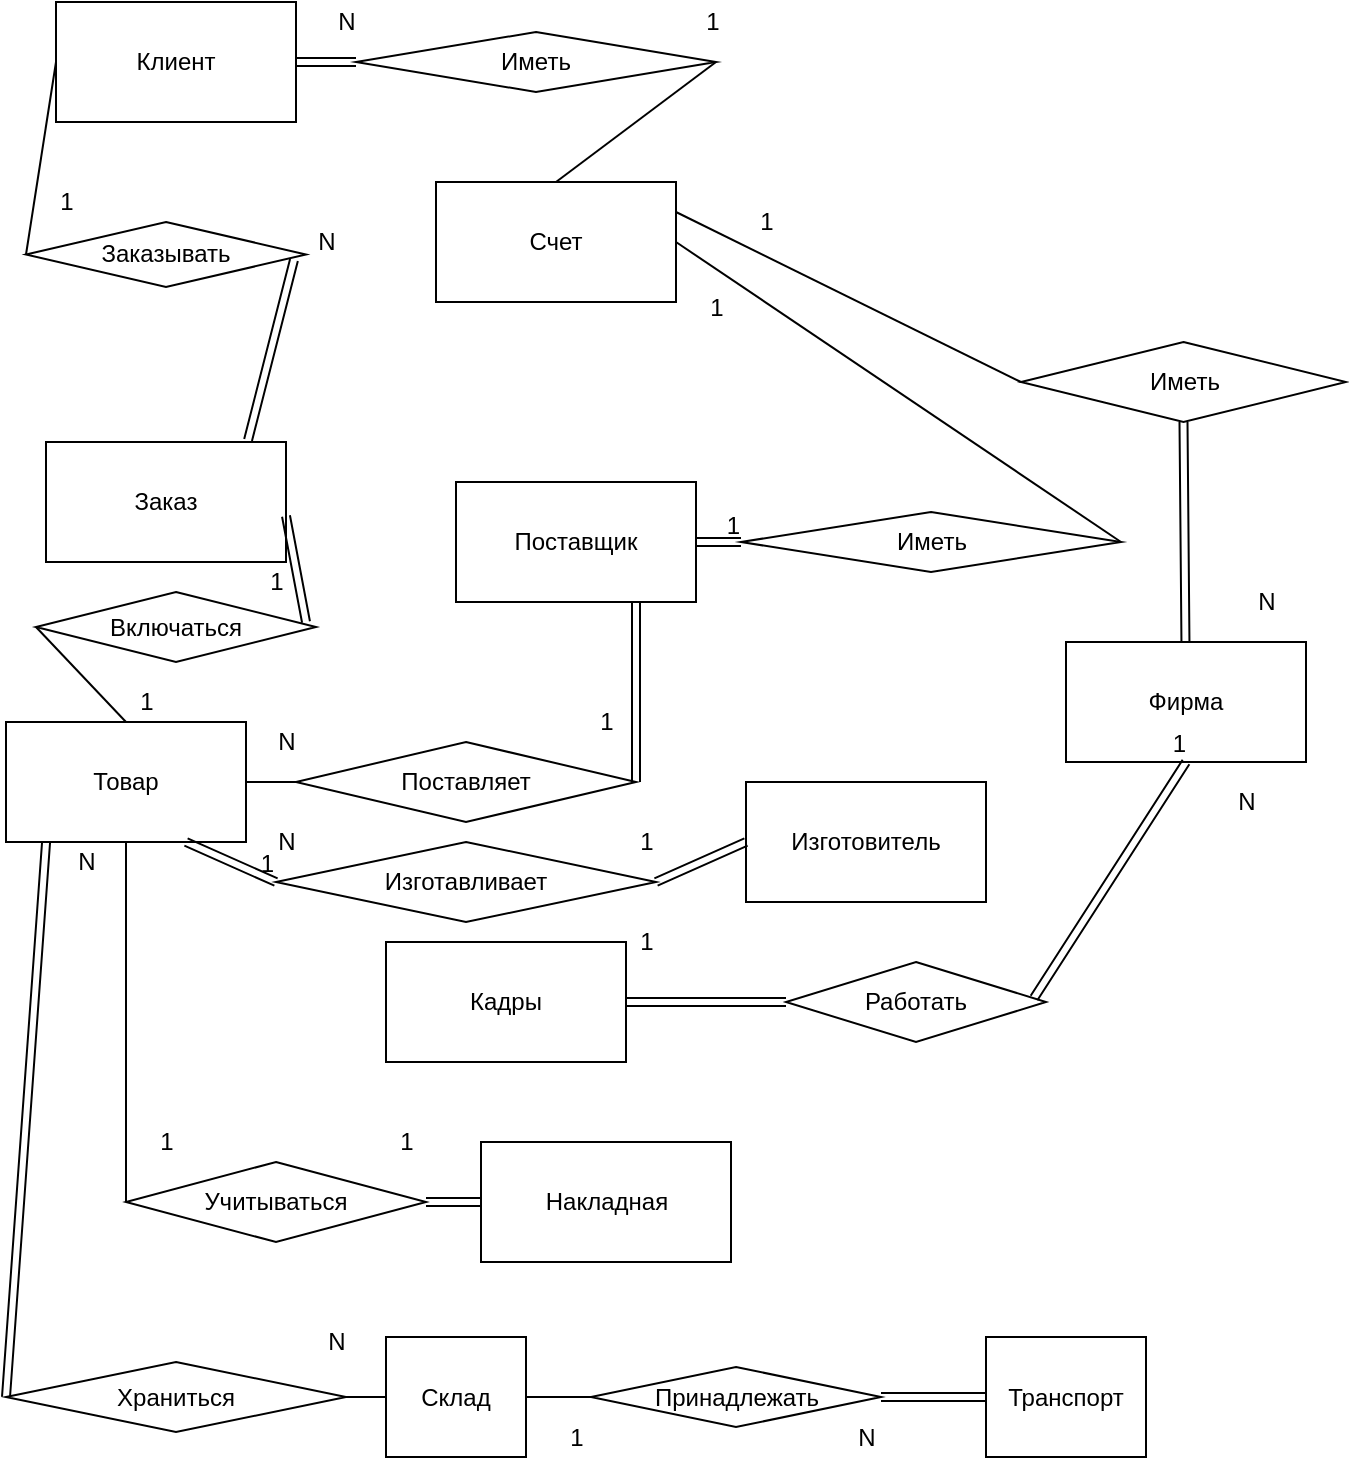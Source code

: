 <mxfile version="14.6.13" type="device"><diagram id="R2lEEEUBdFMjLlhIrx00" name="Page-1"><mxGraphModel dx="1086" dy="1886" grid="1" gridSize="10" guides="1" tooltips="1" connect="1" arrows="1" fold="1" page="1" pageScale="1" pageWidth="850" pageHeight="1100" math="0" shadow="0" extFonts="Permanent Marker^https://fonts.googleapis.com/css?family=Permanent+Marker"><root><mxCell id="0"/><mxCell id="1" parent="0"/><mxCell id="DSGD7bDwvXZXYYuwQCY6-1" value="Кадры" style="rounded=0;whiteSpace=wrap;html=1;" parent="1" vertex="1"><mxGeometry x="210" y="250" width="120" height="60" as="geometry"/></mxCell><mxCell id="DSGD7bDwvXZXYYuwQCY6-2" value="Фирма" style="rounded=0;whiteSpace=wrap;html=1;" parent="1" vertex="1"><mxGeometry x="550" y="100" width="120" height="60" as="geometry"/></mxCell><mxCell id="DSGD7bDwvXZXYYuwQCY6-3" value="Клиент" style="rounded=0;whiteSpace=wrap;html=1;" parent="1" vertex="1"><mxGeometry x="45" y="-220" width="120" height="60" as="geometry"/></mxCell><mxCell id="DSGD7bDwvXZXYYuwQCY6-4" value="Накладная" style="rounded=0;whiteSpace=wrap;html=1;" parent="1" vertex="1"><mxGeometry x="257.5" y="350" width="125" height="60" as="geometry"/></mxCell><mxCell id="DSGD7bDwvXZXYYuwQCY6-5" value="Поставщик" style="rounded=0;whiteSpace=wrap;html=1;" parent="1" vertex="1"><mxGeometry x="245" y="20" width="120" height="60" as="geometry"/></mxCell><mxCell id="DSGD7bDwvXZXYYuwQCY6-6" value="Счет" style="rounded=0;whiteSpace=wrap;html=1;" parent="1" vertex="1"><mxGeometry x="235" y="-130" width="120" height="60" as="geometry"/></mxCell><mxCell id="DSGD7bDwvXZXYYuwQCY6-7" value="Склад" style="rounded=0;whiteSpace=wrap;html=1;" parent="1" vertex="1"><mxGeometry x="210" y="447.5" width="70" height="60" as="geometry"/></mxCell><mxCell id="DSGD7bDwvXZXYYuwQCY6-8" value="Товар" style="rounded=0;whiteSpace=wrap;html=1;" parent="1" vertex="1"><mxGeometry x="20" y="140" width="120" height="60" as="geometry"/></mxCell><mxCell id="DSGD7bDwvXZXYYuwQCY6-9" value="Транспорт" style="rounded=0;whiteSpace=wrap;html=1;" parent="1" vertex="1"><mxGeometry x="510" y="447.5" width="80" height="60" as="geometry"/></mxCell><mxCell id="DSGD7bDwvXZXYYuwQCY6-10" value="Заказ" style="rounded=0;whiteSpace=wrap;html=1;" parent="1" vertex="1"><mxGeometry x="40" width="120" height="60" as="geometry"/></mxCell><mxCell id="DSGD7bDwvXZXYYuwQCY6-11" value="Принадлежать" style="rhombus;whiteSpace=wrap;html=1;" parent="1" vertex="1"><mxGeometry x="312.5" y="462.5" width="145" height="30" as="geometry"/></mxCell><mxCell id="DSGD7bDwvXZXYYuwQCY6-12" value="" style="endArrow=none;html=1;exitX=1;exitY=0.5;exitDx=0;exitDy=0;entryX=0;entryY=0.5;entryDx=0;entryDy=0;" parent="1" source="DSGD7bDwvXZXYYuwQCY6-7" target="DSGD7bDwvXZXYYuwQCY6-11" edge="1"><mxGeometry width="50" height="50" relative="1" as="geometry"><mxPoint x="660" y="490" as="sourcePoint"/><mxPoint x="710" y="440" as="targetPoint"/></mxGeometry></mxCell><mxCell id="DSGD7bDwvXZXYYuwQCY6-16" value="Иметь" style="rhombus;whiteSpace=wrap;html=1;" parent="1" vertex="1"><mxGeometry x="195" y="-205" width="180" height="30" as="geometry"/></mxCell><mxCell id="DSGD7bDwvXZXYYuwQCY6-17" value="Иметь" style="rhombus;whiteSpace=wrap;html=1;" parent="1" vertex="1"><mxGeometry x="387.5" y="35" width="190" height="30" as="geometry"/></mxCell><mxCell id="DSGD7bDwvXZXYYuwQCY6-18" value="" style="endArrow=none;html=1;entryX=1;entryY=0.5;entryDx=0;entryDy=0;exitX=0.5;exitY=0;exitDx=0;exitDy=0;" parent="1" source="DSGD7bDwvXZXYYuwQCY6-6" target="DSGD7bDwvXZXYYuwQCY6-16" edge="1"><mxGeometry width="50" height="50" relative="1" as="geometry"><mxPoint x="660" y="490" as="sourcePoint"/><mxPoint x="710" y="440" as="targetPoint"/></mxGeometry></mxCell><mxCell id="DSGD7bDwvXZXYYuwQCY6-19" value="" style="endArrow=none;html=1;exitX=1;exitY=0.5;exitDx=0;exitDy=0;entryX=1;entryY=0.5;entryDx=0;entryDy=0;" parent="1" source="DSGD7bDwvXZXYYuwQCY6-17" target="DSGD7bDwvXZXYYuwQCY6-6" edge="1"><mxGeometry width="50" height="50" relative="1" as="geometry"><mxPoint x="660" y="490" as="sourcePoint"/><mxPoint x="710" y="440" as="targetPoint"/></mxGeometry></mxCell><mxCell id="DSGD7bDwvXZXYYuwQCY6-22" value="Работать" style="rhombus;whiteSpace=wrap;html=1;" parent="1" vertex="1"><mxGeometry x="410" y="260" width="130" height="40" as="geometry"/></mxCell><mxCell id="DSGD7bDwvXZXYYuwQCY6-25" value="Храниться" style="rhombus;whiteSpace=wrap;html=1;" parent="1" vertex="1"><mxGeometry x="20" y="460" width="170" height="35" as="geometry"/></mxCell><mxCell id="DSGD7bDwvXZXYYuwQCY6-28" value="" style="endArrow=none;html=1;entryX=1;entryY=0.5;entryDx=0;entryDy=0;exitX=0;exitY=0.5;exitDx=0;exitDy=0;" parent="1" source="DSGD7bDwvXZXYYuwQCY6-7" target="DSGD7bDwvXZXYYuwQCY6-25" edge="1"><mxGeometry width="50" height="50" relative="1" as="geometry"><mxPoint x="190" y="380" as="sourcePoint"/><mxPoint x="710" y="440" as="targetPoint"/></mxGeometry></mxCell><mxCell id="DSGD7bDwvXZXYYuwQCY6-29" value="Учитываться&lt;br&gt;" style="rhombus;whiteSpace=wrap;html=1;" parent="1" vertex="1"><mxGeometry x="80" y="360" width="150" height="40" as="geometry"/></mxCell><mxCell id="DSGD7bDwvXZXYYuwQCY6-31" value="" style="endArrow=none;html=1;entryX=0.5;entryY=1;entryDx=0;entryDy=0;exitX=0;exitY=0.5;exitDx=0;exitDy=0;" parent="1" source="DSGD7bDwvXZXYYuwQCY6-29" target="DSGD7bDwvXZXYYuwQCY6-8" edge="1"><mxGeometry width="50" height="50" relative="1" as="geometry"><mxPoint x="80" y="330" as="sourcePoint"/><mxPoint x="710" y="440" as="targetPoint"/></mxGeometry></mxCell><mxCell id="DSGD7bDwvXZXYYuwQCY6-32" value="Включаться" style="rhombus;whiteSpace=wrap;html=1;" parent="1" vertex="1"><mxGeometry x="35" y="75" width="140" height="35" as="geometry"/></mxCell><mxCell id="DSGD7bDwvXZXYYuwQCY6-33" value="" style="endArrow=none;html=1;entryX=0;entryY=0.5;entryDx=0;entryDy=0;exitX=0.5;exitY=0;exitDx=0;exitDy=0;" parent="1" source="DSGD7bDwvXZXYYuwQCY6-8" target="DSGD7bDwvXZXYYuwQCY6-32" edge="1"><mxGeometry width="50" height="50" relative="1" as="geometry"><mxPoint x="620" y="690" as="sourcePoint"/><mxPoint x="710" y="440" as="targetPoint"/></mxGeometry></mxCell><mxCell id="DSGD7bDwvXZXYYuwQCY6-35" value="" style="endArrow=none;html=1;exitX=0;exitY=0.5;exitDx=0;exitDy=0;entryX=0;entryY=0.5;entryDx=0;entryDy=0;" parent="1" source="DSGD7bDwvXZXYYuwQCY6-3" target="DSGD7bDwvXZXYYuwQCY6-36" edge="1"><mxGeometry width="50" height="50" relative="1" as="geometry"><mxPoint x="660" y="480" as="sourcePoint"/><mxPoint x="840" y="350" as="targetPoint"/></mxGeometry></mxCell><mxCell id="DSGD7bDwvXZXYYuwQCY6-36" value="Заказывать" style="rhombus;whiteSpace=wrap;html=1;" parent="1" vertex="1"><mxGeometry x="30" y="-110" width="140" height="32.5" as="geometry"/></mxCell><mxCell id="DSGD7bDwvXZXYYuwQCY6-38" value="Поставляет" style="rhombus;whiteSpace=wrap;html=1;" parent="1" vertex="1"><mxGeometry x="165" y="150" width="170" height="40" as="geometry"/></mxCell><mxCell id="DSGD7bDwvXZXYYuwQCY6-39" value="" style="endArrow=none;html=1;exitX=0;exitY=0.5;exitDx=0;exitDy=0;entryX=1;entryY=0.5;entryDx=0;entryDy=0;" parent="1" source="DSGD7bDwvXZXYYuwQCY6-38" target="DSGD7bDwvXZXYYuwQCY6-8" edge="1"><mxGeometry width="50" height="50" relative="1" as="geometry"><mxPoint x="660" y="480" as="sourcePoint"/><mxPoint x="710" y="430" as="targetPoint"/></mxGeometry></mxCell><mxCell id="DSGD7bDwvXZXYYuwQCY6-41" value="1" style="text;html=1;align=center;verticalAlign=middle;resizable=0;points=[];autosize=1;strokeColor=none;" parent="1" vertex="1"><mxGeometry x="145" y="60" width="20" height="20" as="geometry"/></mxCell><mxCell id="DSGD7bDwvXZXYYuwQCY6-42" value="1&lt;br&gt;" style="text;html=1;align=center;verticalAlign=middle;resizable=0;points=[];autosize=1;strokeColor=none;" parent="1" vertex="1"><mxGeometry x="365" y="-77.5" width="20" height="20" as="geometry"/></mxCell><mxCell id="DSGD7bDwvXZXYYuwQCY6-44" value="1" style="text;html=1;align=center;verticalAlign=middle;resizable=0;points=[];autosize=1;strokeColor=none;" parent="1" vertex="1"><mxGeometry x="40" y="-130" width="20" height="20" as="geometry"/></mxCell><mxCell id="DSGD7bDwvXZXYYuwQCY6-45" value="N" style="text;html=1;align=center;verticalAlign=middle;resizable=0;points=[];autosize=1;strokeColor=none;" parent="1" vertex="1"><mxGeometry x="180" y="-220" width="20" height="20" as="geometry"/></mxCell><mxCell id="DSGD7bDwvXZXYYuwQCY6-46" value="N" style="text;html=1;align=center;verticalAlign=middle;resizable=0;points=[];autosize=1;strokeColor=none;" parent="1" vertex="1"><mxGeometry x="170" y="-110" width="20" height="20" as="geometry"/></mxCell><mxCell id="DSGD7bDwvXZXYYuwQCY6-48" value="1" style="text;html=1;align=center;verticalAlign=middle;resizable=0;points=[];autosize=1;strokeColor=none;" parent="1" vertex="1"><mxGeometry x="330" y="240" width="20" height="20" as="geometry"/></mxCell><mxCell id="DSGD7bDwvXZXYYuwQCY6-49" value="N" style="text;html=1;align=center;verticalAlign=middle;resizable=0;points=[];autosize=1;strokeColor=none;" parent="1" vertex="1"><mxGeometry x="630" y="170" width="20" height="20" as="geometry"/></mxCell><mxCell id="DSGD7bDwvXZXYYuwQCY6-50" value="N" style="text;html=1;align=center;verticalAlign=middle;resizable=0;points=[];autosize=1;strokeColor=none;" parent="1" vertex="1"><mxGeometry x="175" y="440" width="20" height="20" as="geometry"/></mxCell><mxCell id="DSGD7bDwvXZXYYuwQCY6-51" value="N" style="text;html=1;align=center;verticalAlign=middle;resizable=0;points=[];autosize=1;strokeColor=none;" parent="1" vertex="1"><mxGeometry x="440" y="487.5" width="20" height="20" as="geometry"/></mxCell><mxCell id="DSGD7bDwvXZXYYuwQCY6-52" value="1" style="text;html=1;align=center;verticalAlign=middle;resizable=0;points=[];autosize=1;strokeColor=none;" parent="1" vertex="1"><mxGeometry x="362.5" y="-220" width="20" height="20" as="geometry"/></mxCell><mxCell id="DSGD7bDwvXZXYYuwQCY6-53" value="1" style="text;html=1;align=center;verticalAlign=middle;resizable=0;points=[];autosize=1;strokeColor=none;" parent="1" vertex="1"><mxGeometry x="210" y="340" width="20" height="20" as="geometry"/></mxCell><mxCell id="DSGD7bDwvXZXYYuwQCY6-54" value="N" style="text;html=1;align=center;verticalAlign=middle;resizable=0;points=[];autosize=1;strokeColor=none;" parent="1" vertex="1"><mxGeometry x="150" y="140" width="20" height="20" as="geometry"/></mxCell><mxCell id="DSGD7bDwvXZXYYuwQCY6-55" value="1" style="text;html=1;align=center;verticalAlign=middle;resizable=0;points=[];autosize=1;strokeColor=none;" parent="1" vertex="1"><mxGeometry x="295" y="487.5" width="20" height="20" as="geometry"/></mxCell><mxCell id="DSGD7bDwvXZXYYuwQCY6-56" value="1" style="text;html=1;align=center;verticalAlign=middle;resizable=0;points=[];autosize=1;strokeColor=none;" parent="1" vertex="1"><mxGeometry x="80" y="120" width="20" height="20" as="geometry"/></mxCell><mxCell id="DSGD7bDwvXZXYYuwQCY6-57" value="1" style="text;html=1;align=center;verticalAlign=middle;resizable=0;points=[];autosize=1;strokeColor=none;" parent="1" vertex="1"><mxGeometry x="90" y="340" width="20" height="20" as="geometry"/></mxCell><mxCell id="DSGD7bDwvXZXYYuwQCY6-59" value="N" style="text;html=1;align=center;verticalAlign=middle;resizable=0;points=[];autosize=1;strokeColor=none;" parent="1" vertex="1"><mxGeometry x="50" y="200" width="20" height="20" as="geometry"/></mxCell><mxCell id="DSGD7bDwvXZXYYuwQCY6-141" style="edgeStyle=none;orthogonalLoop=1;jettySize=auto;html=1;exitX=0.5;exitY=1;exitDx=0;exitDy=0;endArrow=none;" parent="1" edge="1"><mxGeometry relative="1" as="geometry"><mxPoint x="187.5" y="345" as="sourcePoint"/><mxPoint x="187.5" y="345" as="targetPoint"/></mxGeometry></mxCell><mxCell id="Eij_g_zKyGh_vKlLI5q2-39" style="edgeStyle=orthogonalEdgeStyle;rounded=0;orthogonalLoop=1;jettySize=auto;html=1;exitX=0.5;exitY=1;exitDx=0;exitDy=0;" parent="1" source="DSGD7bDwvXZXYYuwQCY6-38" target="DSGD7bDwvXZXYYuwQCY6-38" edge="1"><mxGeometry relative="1" as="geometry"/></mxCell><mxCell id="XDDhs20FyNxN23Qnxqu3-1" value="1" style="text;html=1;align=center;verticalAlign=middle;resizable=0;points=[];autosize=1;strokeColor=none;" parent="1" vertex="1"><mxGeometry x="310" y="130" width="20" height="20" as="geometry"/></mxCell><mxCell id="I6IoXMoZkCjui00xRkRA-1" value="Изготавливает" style="rhombus;whiteSpace=wrap;html=1;" parent="1" vertex="1"><mxGeometry x="155" y="200" width="190" height="40" as="geometry"/></mxCell><mxCell id="I6IoXMoZkCjui00xRkRA-3" value="Изготовитель" style="rounded=0;whiteSpace=wrap;html=1;" parent="1" vertex="1"><mxGeometry x="390" y="170" width="120" height="60" as="geometry"/></mxCell><mxCell id="I6IoXMoZkCjui00xRkRA-5" value="1" style="text;html=1;align=center;verticalAlign=middle;resizable=0;points=[];autosize=1;strokeColor=none;" parent="1" vertex="1"><mxGeometry x="330" y="190" width="20" height="20" as="geometry"/></mxCell><mxCell id="I6IoXMoZkCjui00xRkRA-6" value="N" style="text;html=1;align=center;verticalAlign=middle;resizable=0;points=[];autosize=1;strokeColor=none;" parent="1" vertex="1"><mxGeometry x="150" y="190" width="20" height="20" as="geometry"/></mxCell><mxCell id="-QPjHbSBNpCyVvr81BTl-3" value="1&lt;br&gt;" style="text;html=1;align=center;verticalAlign=middle;resizable=0;points=[];autosize=1;strokeColor=none;" parent="1" vertex="1"><mxGeometry x="390" y="-120" width="20" height="20" as="geometry"/></mxCell><mxCell id="-QPjHbSBNpCyVvr81BTl-4" value="Иметь" style="rhombus;whiteSpace=wrap;html=1;" parent="1" vertex="1"><mxGeometry x="527.5" y="-50" width="162.5" height="40" as="geometry"/></mxCell><mxCell id="-QPjHbSBNpCyVvr81BTl-6" value="" style="endArrow=none;html=1;entryX=0;entryY=0.5;entryDx=0;entryDy=0;exitX=1;exitY=0.25;exitDx=0;exitDy=0;" parent="1" source="DSGD7bDwvXZXYYuwQCY6-6" target="-QPjHbSBNpCyVvr81BTl-4" edge="1"><mxGeometry width="50" height="50" relative="1" as="geometry"><mxPoint x="400" y="120" as="sourcePoint"/><mxPoint x="450" y="70" as="targetPoint"/></mxGeometry></mxCell><mxCell id="-QPjHbSBNpCyVvr81BTl-7" value="N" style="text;html=1;align=center;verticalAlign=middle;resizable=0;points=[];autosize=1;strokeColor=none;" parent="1" vertex="1"><mxGeometry x="640" y="70" width="20" height="20" as="geometry"/></mxCell><mxCell id="zAxnQQhLhKSzn1WgVuQG-2" value="" style="shape=link;html=1;rounded=0;entryX=0;entryY=0.5;entryDx=0;entryDy=0;exitX=1;exitY=0.5;exitDx=0;exitDy=0;" edge="1" parent="1" source="DSGD7bDwvXZXYYuwQCY6-29" target="DSGD7bDwvXZXYYuwQCY6-4"><mxGeometry relative="1" as="geometry"><mxPoint x="340" y="110" as="sourcePoint"/><mxPoint x="500" y="110" as="targetPoint"/></mxGeometry></mxCell><mxCell id="zAxnQQhLhKSzn1WgVuQG-5" value="" style="shape=link;html=1;rounded=0;exitX=1;exitY=0.5;exitDx=0;exitDy=0;entryX=0;entryY=0.5;entryDx=0;entryDy=0;" edge="1" parent="1" source="DSGD7bDwvXZXYYuwQCY6-11" target="DSGD7bDwvXZXYYuwQCY6-9"><mxGeometry relative="1" as="geometry"><mxPoint x="417.5" y="390" as="sourcePoint"/><mxPoint x="577.5" y="390" as="targetPoint"/></mxGeometry></mxCell><mxCell id="zAxnQQhLhKSzn1WgVuQG-7" value="" style="shape=link;html=1;rounded=0;entryX=0.167;entryY=1;entryDx=0;entryDy=0;exitX=0;exitY=0.5;exitDx=0;exitDy=0;entryPerimeter=0;" edge="1" parent="1" source="DSGD7bDwvXZXYYuwQCY6-25" target="DSGD7bDwvXZXYYuwQCY6-8"><mxGeometry relative="1" as="geometry"><mxPoint x="340" y="310" as="sourcePoint"/><mxPoint x="500" y="310" as="targetPoint"/></mxGeometry></mxCell><mxCell id="zAxnQQhLhKSzn1WgVuQG-9" value="" style="shape=link;html=1;rounded=0;entryX=0;entryY=0.5;entryDx=0;entryDy=0;exitX=1;exitY=0.5;exitDx=0;exitDy=0;" edge="1" parent="1" source="I6IoXMoZkCjui00xRkRA-1" target="I6IoXMoZkCjui00xRkRA-3"><mxGeometry relative="1" as="geometry"><mxPoint x="340" y="110" as="sourcePoint"/><mxPoint x="500" y="110" as="targetPoint"/></mxGeometry></mxCell><mxCell id="zAxnQQhLhKSzn1WgVuQG-11" value="" style="shape=link;html=1;rounded=0;exitX=0.75;exitY=1;exitDx=0;exitDy=0;entryX=0;entryY=0.5;entryDx=0;entryDy=0;" edge="1" parent="1" source="DSGD7bDwvXZXYYuwQCY6-8" target="I6IoXMoZkCjui00xRkRA-1"><mxGeometry relative="1" as="geometry"><mxPoint x="340" y="110" as="sourcePoint"/><mxPoint x="500" y="110" as="targetPoint"/></mxGeometry></mxCell><mxCell id="zAxnQQhLhKSzn1WgVuQG-12" value="1" style="resizable=0;html=1;align=right;verticalAlign=bottom;" connectable="0" vertex="1" parent="zAxnQQhLhKSzn1WgVuQG-11"><mxGeometry x="1" relative="1" as="geometry"/></mxCell><mxCell id="zAxnQQhLhKSzn1WgVuQG-13" value="" style="shape=link;html=1;rounded=0;exitX=1;exitY=0.5;exitDx=0;exitDy=0;entryX=0;entryY=0.5;entryDx=0;entryDy=0;" edge="1" parent="1" source="DSGD7bDwvXZXYYuwQCY6-5" target="DSGD7bDwvXZXYYuwQCY6-17"><mxGeometry relative="1" as="geometry"><mxPoint x="340" y="110" as="sourcePoint"/><mxPoint x="500" y="110" as="targetPoint"/></mxGeometry></mxCell><mxCell id="zAxnQQhLhKSzn1WgVuQG-14" value="1" style="resizable=0;html=1;align=right;verticalAlign=bottom;" connectable="0" vertex="1" parent="zAxnQQhLhKSzn1WgVuQG-13"><mxGeometry x="1" relative="1" as="geometry"/></mxCell><mxCell id="zAxnQQhLhKSzn1WgVuQG-15" value="" style="shape=link;html=1;rounded=0;entryX=0.5;entryY=1;entryDx=0;entryDy=0;exitX=0.954;exitY=0.45;exitDx=0;exitDy=0;exitPerimeter=0;" edge="1" parent="1" source="DSGD7bDwvXZXYYuwQCY6-22" target="DSGD7bDwvXZXYYuwQCY6-2"><mxGeometry relative="1" as="geometry"><mxPoint x="340" y="110" as="sourcePoint"/><mxPoint x="500" y="110" as="targetPoint"/></mxGeometry></mxCell><mxCell id="zAxnQQhLhKSzn1WgVuQG-16" value="1" style="resizable=0;html=1;align=right;verticalAlign=bottom;" connectable="0" vertex="1" parent="zAxnQQhLhKSzn1WgVuQG-15"><mxGeometry x="1" relative="1" as="geometry"/></mxCell><mxCell id="zAxnQQhLhKSzn1WgVuQG-17" value="" style="shape=link;html=1;rounded=0;entryX=0.5;entryY=1;entryDx=0;entryDy=0;" edge="1" parent="1" source="DSGD7bDwvXZXYYuwQCY6-2" target="-QPjHbSBNpCyVvr81BTl-4"><mxGeometry relative="1" as="geometry"><mxPoint x="340" y="110" as="sourcePoint"/><mxPoint x="609" as="targetPoint"/></mxGeometry></mxCell><mxCell id="zAxnQQhLhKSzn1WgVuQG-19" value="" style="shape=link;html=1;rounded=0;entryX=0;entryY=0.5;entryDx=0;entryDy=0;exitX=1;exitY=0.5;exitDx=0;exitDy=0;" edge="1" parent="1" source="DSGD7bDwvXZXYYuwQCY6-1" target="DSGD7bDwvXZXYYuwQCY6-22"><mxGeometry relative="1" as="geometry"><mxPoint x="340" y="110" as="sourcePoint"/><mxPoint x="500" y="110" as="targetPoint"/></mxGeometry></mxCell><mxCell id="zAxnQQhLhKSzn1WgVuQG-21" value="" style="shape=link;html=1;rounded=0;entryX=1;entryY=0.5;entryDx=0;entryDy=0;exitX=0.75;exitY=1;exitDx=0;exitDy=0;" edge="1" parent="1" source="DSGD7bDwvXZXYYuwQCY6-5" target="DSGD7bDwvXZXYYuwQCY6-38"><mxGeometry relative="1" as="geometry"><mxPoint x="340" y="110" as="sourcePoint"/><mxPoint x="500" y="110" as="targetPoint"/></mxGeometry></mxCell><mxCell id="zAxnQQhLhKSzn1WgVuQG-25" value="" style="shape=link;html=1;rounded=0;exitX=1;exitY=0.617;exitDx=0;exitDy=0;exitPerimeter=0;" edge="1" parent="1" source="DSGD7bDwvXZXYYuwQCY6-10"><mxGeometry relative="1" as="geometry"><mxPoint x="340" y="110" as="sourcePoint"/><mxPoint x="170" y="90" as="targetPoint"/></mxGeometry></mxCell><mxCell id="zAxnQQhLhKSzn1WgVuQG-27" value="" style="shape=link;html=1;rounded=0;exitX=1;exitY=0.5;exitDx=0;exitDy=0;" edge="1" parent="1" source="DSGD7bDwvXZXYYuwQCY6-3" target="DSGD7bDwvXZXYYuwQCY6-16"><mxGeometry relative="1" as="geometry"><mxPoint x="340" y="10" as="sourcePoint"/><mxPoint x="500" y="10" as="targetPoint"/></mxGeometry></mxCell><mxCell id="zAxnQQhLhKSzn1WgVuQG-31" value="" style="shape=link;html=1;rounded=0;exitX=0.957;exitY=0.585;exitDx=0;exitDy=0;exitPerimeter=0;entryX=0.842;entryY=-0.017;entryDx=0;entryDy=0;entryPerimeter=0;" edge="1" parent="1" source="DSGD7bDwvXZXYYuwQCY6-36" target="DSGD7bDwvXZXYYuwQCY6-10"><mxGeometry relative="1" as="geometry"><mxPoint x="340" y="10" as="sourcePoint"/><mxPoint x="500" y="10" as="targetPoint"/></mxGeometry></mxCell></root></mxGraphModel></diagram></mxfile>